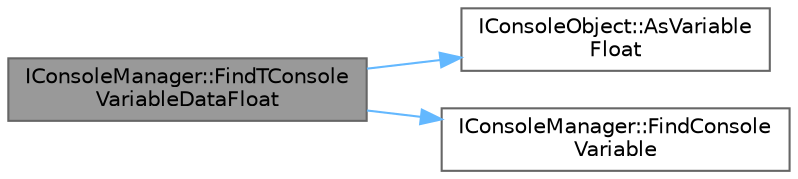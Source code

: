 digraph "IConsoleManager::FindTConsoleVariableDataFloat"
{
 // INTERACTIVE_SVG=YES
 // LATEX_PDF_SIZE
  bgcolor="transparent";
  edge [fontname=Helvetica,fontsize=10,labelfontname=Helvetica,labelfontsize=10];
  node [fontname=Helvetica,fontsize=10,shape=box,height=0.2,width=0.4];
  rankdir="LR";
  Node1 [id="Node000001",label="IConsoleManager::FindTConsole\lVariableDataFloat",height=0.2,width=0.4,color="gray40", fillcolor="grey60", style="filled", fontcolor="black",tooltip="Find a typed console variable (faster access to the value, no virtual function call)"];
  Node1 -> Node2 [id="edge1_Node000001_Node000002",color="steelblue1",style="solid",tooltip=" "];
  Node2 [id="Node000002",label="IConsoleObject::AsVariable\lFloat",height=0.2,width=0.4,color="grey40", fillcolor="white", style="filled",URL="$d7/d0d/classIConsoleObject.html#adf125380a922ca4d609eabdaa1afde1f",tooltip=" "];
  Node1 -> Node3 [id="edge2_Node000001_Node000003",color="steelblue1",style="solid",tooltip=" "];
  Node3 [id="Node000003",label="IConsoleManager::FindConsole\lVariable",height=0.2,width=0.4,color="grey40", fillcolor="white", style="filled",URL="$d5/d29/structIConsoleManager.html#a1a6ddb4f1cd55fcabb191a3da9cbf42f",tooltip="Find a console variable."];
}
